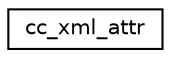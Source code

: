 digraph "Graphical Class Hierarchy"
{
 // LATEX_PDF_SIZE
  edge [fontname="Helvetica",fontsize="10",labelfontname="Helvetica",labelfontsize="10"];
  node [fontname="Helvetica",fontsize="10",shape=record];
  rankdir="LR";
  Node0 [label="cc_xml_attr",height=0.2,width=0.4,color="black", fillcolor="white", style="filled",URL="$structcc__xml__attr.html",tooltip=" "];
}
